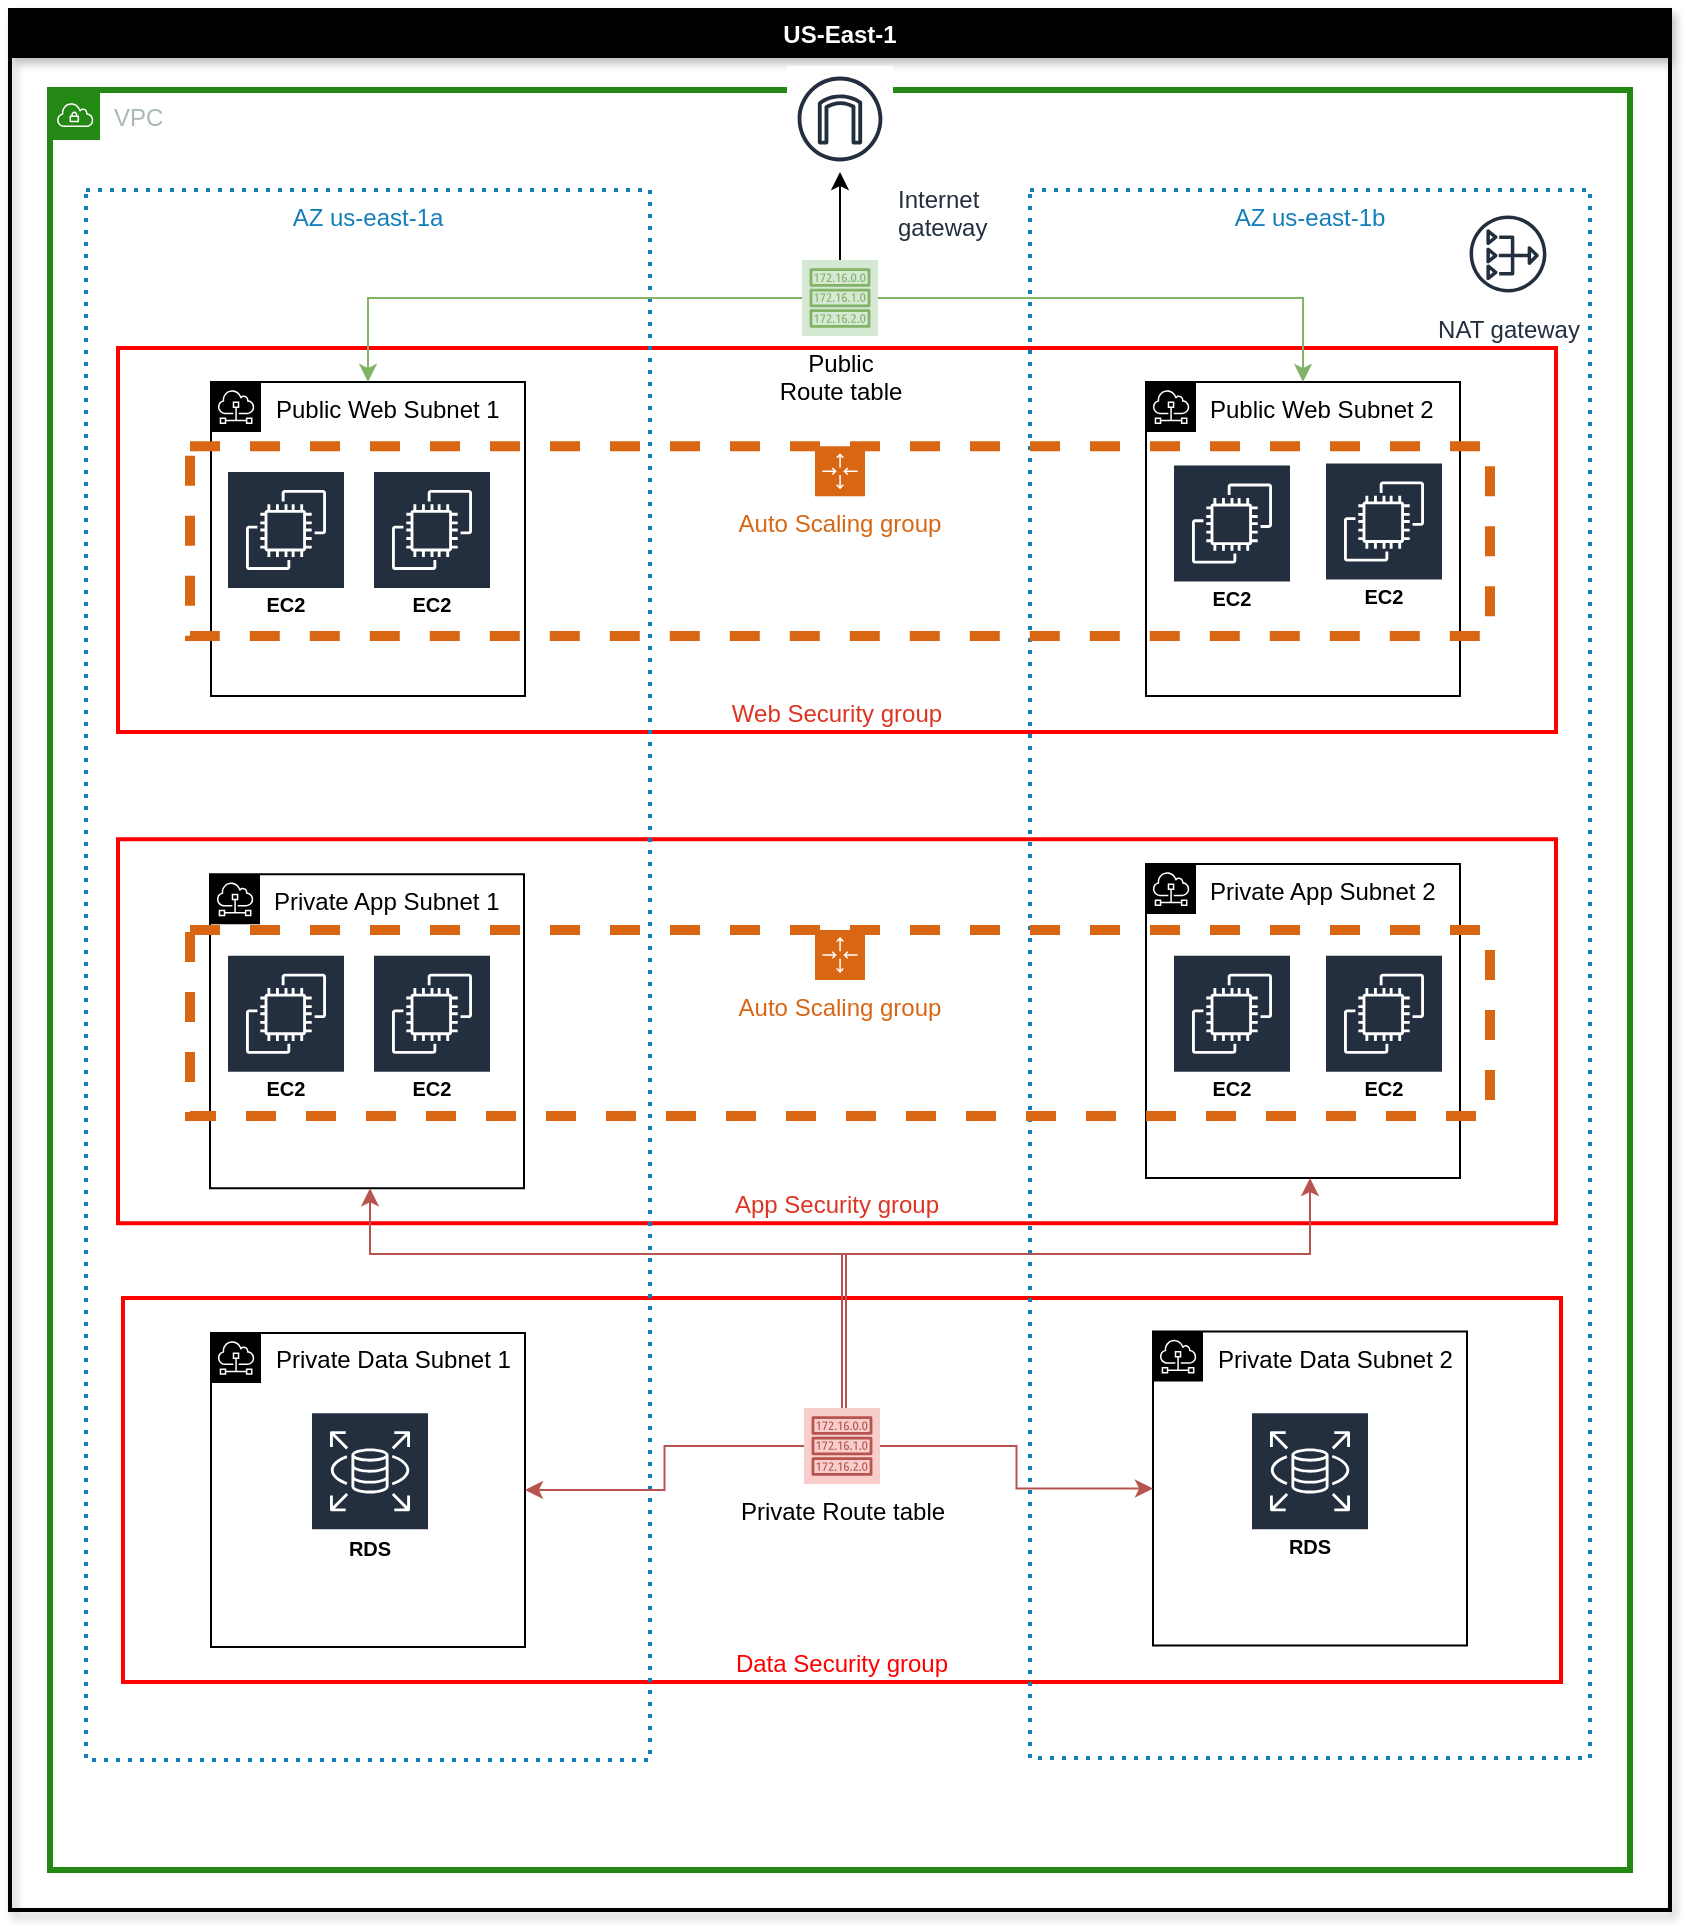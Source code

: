 <mxfile version="18.1.1" type="github">
  <diagram id="zS0Se3hdwLQitdmpyFe8" name="Page-1">
    <mxGraphModel dx="2426" dy="1358" grid="0" gridSize="10" guides="1" tooltips="1" connect="1" arrows="1" fold="1" page="1" pageScale="1" pageWidth="850" pageHeight="1100" background="#FFFFFF" math="0" shadow="0">
      <root>
        <mxCell id="0" />
        <mxCell id="1" parent="0" />
        <mxCell id="SHP_Qj0Nu9hd27TtDfnc-43" value="Data Security group" style="fillColor=none;strokeColor=#FF0000;verticalAlign=bottom;fontStyle=0;rounded=0;shadow=0;sketch=0;align=center;labelBorderColor=none;fontColor=#FF0000;strokeWidth=2;" vertex="1" parent="1">
          <mxGeometry x="66.5" y="734" width="719" height="192" as="geometry" />
        </mxCell>
        <mxCell id="SHP_Qj0Nu9hd27TtDfnc-41" value="App Security group" style="fillColor=none;strokeColor=#FF0000;verticalAlign=bottom;fontStyle=0;fontColor=#DD3522;rounded=0;shadow=0;sketch=0;align=center;strokeWidth=2;" vertex="1" parent="1">
          <mxGeometry x="64" y="504.62" width="719" height="192" as="geometry" />
        </mxCell>
        <mxCell id="SHP_Qj0Nu9hd27TtDfnc-40" value="Web Security group" style="fillColor=none;strokeColor=#FF0000;verticalAlign=bottom;fontStyle=0;fontColor=#DD3522;rounded=0;shadow=0;sketch=0;align=center;strokeWidth=2;" vertex="1" parent="1">
          <mxGeometry x="64" y="259" width="719" height="192" as="geometry" />
        </mxCell>
        <mxCell id="NRysxFIgi6pyTUOMa4tL-1" value="US-East-1" style="swimlane;container=0;strokeWidth=2;glass=0;shadow=1;rounded=0;fillColor=#000000;fontColor=#FFFFFF;" parent="1" vertex="1">
          <mxGeometry x="10" y="90" width="830" height="950" as="geometry" />
        </mxCell>
        <mxCell id="NRysxFIgi6pyTUOMa4tL-2" value="VPC" style="points=[[0,0],[0.25,0],[0.5,0],[0.75,0],[1,0],[1,0.25],[1,0.5],[1,0.75],[1,1],[0.75,1],[0.5,1],[0.25,1],[0,1],[0,0.75],[0,0.5],[0,0.25]];outlineConnect=0;gradientColor=none;html=1;whiteSpace=wrap;fontSize=12;fontStyle=0;container=0;pointerEvents=0;collapsible=0;recursiveResize=0;shape=mxgraph.aws4.group;grIcon=mxgraph.aws4.group_vpc;strokeColor=#248814;fillColor=none;verticalAlign=top;align=left;spacingLeft=30;fontColor=#AAB7B8;dashed=0;strokeWidth=3;" parent="1" vertex="1">
          <mxGeometry x="30" y="130" width="790" height="890" as="geometry" />
        </mxCell>
        <mxCell id="NRysxFIgi6pyTUOMa4tL-7" value="AZ us-east-1a" style="fillColor=none;strokeColor=#147EBA;dashed=1;verticalAlign=top;fontStyle=0;fontColor=#147EBA;container=0;strokeWidth=2;dashPattern=1 2;" parent="1" vertex="1">
          <mxGeometry x="48" y="180" width="282" height="785" as="geometry" />
        </mxCell>
        <mxCell id="NRysxFIgi6pyTUOMa4tL-6" value="AZ us-east-1b" style="fillColor=none;strokeColor=#147EBA;dashed=1;verticalAlign=top;fontStyle=0;fontColor=#147EBA;container=0;strokeWidth=2;dashPattern=1 2;" parent="1" vertex="1">
          <mxGeometry x="520" y="180" width="280" height="784" as="geometry" />
        </mxCell>
        <mxCell id="NRysxFIgi6pyTUOMa4tL-18" value="Public Web Subnet 1" style="sketch=0;outlineConnect=0;html=1;whiteSpace=wrap;fontSize=12;fontStyle=0;shape=mxgraph.aws4.group;grIcon=mxgraph.aws4.group_subnet;verticalAlign=top;align=left;spacingLeft=30;dashed=0;container=0;aspect=fixed;" parent="1" vertex="1">
          <mxGeometry x="110.5" y="276" width="157" height="157" as="geometry" />
        </mxCell>
        <mxCell id="NRysxFIgi6pyTUOMa4tL-19" value="Private App Subnet 1" style="sketch=0;outlineConnect=0;html=1;whiteSpace=wrap;fontSize=12;fontStyle=0;shape=mxgraph.aws4.group;grIcon=mxgraph.aws4.group_subnet;verticalAlign=top;align=left;spacingLeft=30;dashed=0;container=0;aspect=fixed;" parent="1" vertex="1">
          <mxGeometry x="110" y="522.13" width="157" height="157" as="geometry" />
        </mxCell>
        <mxCell id="NRysxFIgi6pyTUOMa4tL-20" value="Private Data Subnet 1" style="sketch=0;outlineConnect=0;html=1;whiteSpace=wrap;fontSize=12;fontStyle=0;shape=mxgraph.aws4.group;grIcon=mxgraph.aws4.group_subnet;verticalAlign=top;align=left;spacingLeft=30;dashed=0;container=0;aspect=fixed;" parent="1" vertex="1">
          <mxGeometry x="110.5" y="751.49" width="157" height="157" as="geometry" />
        </mxCell>
        <mxCell id="NRysxFIgi6pyTUOMa4tL-21" value="Public Web Subnet 2" style="sketch=0;outlineConnect=0;html=1;whiteSpace=wrap;fontSize=12;fontStyle=0;shape=mxgraph.aws4.group;grIcon=mxgraph.aws4.group_subnet;verticalAlign=top;align=left;spacingLeft=30;dashed=0;container=0;aspect=fixed;" parent="1" vertex="1">
          <mxGeometry x="578" y="276" width="157" height="157" as="geometry" />
        </mxCell>
        <mxCell id="NRysxFIgi6pyTUOMa4tL-22" value="Private App Subnet 2" style="sketch=0;outlineConnect=0;html=1;whiteSpace=wrap;fontSize=12;fontStyle=0;shape=mxgraph.aws4.group;grIcon=mxgraph.aws4.group_subnet;verticalAlign=top;align=left;spacingLeft=30;dashed=0;container=0;aspect=fixed;" parent="1" vertex="1">
          <mxGeometry x="578" y="517" width="157" height="157" as="geometry" />
        </mxCell>
        <mxCell id="NRysxFIgi6pyTUOMa4tL-23" value="Private Data Subnet 2" style="sketch=0;outlineConnect=0;html=1;whiteSpace=wrap;fontSize=12;fontStyle=0;shape=mxgraph.aws4.group;grIcon=mxgraph.aws4.group_subnet;verticalAlign=top;align=left;spacingLeft=30;dashed=0;container=0;aspect=fixed;" parent="1" vertex="1">
          <mxGeometry x="581.5" y="750.81" width="157" height="157" as="geometry" />
        </mxCell>
        <mxCell id="NRysxFIgi6pyTUOMa4tL-25" value="Internet&#xa;gateway" style="sketch=0;outlineConnect=0;fontColor=#232F3E;gradientColor=none;strokeColor=#232F3E;fillColor=#ffffff;dashed=0;verticalLabelPosition=bottom;verticalAlign=top;align=left;html=1;fontSize=12;fontStyle=0;aspect=fixed;shape=mxgraph.aws4.resourceIcon;resIcon=mxgraph.aws4.internet_gateway;container=0;labelPosition=right;" parent="1" vertex="1">
          <mxGeometry x="398.5" y="118" width="53" height="53" as="geometry" />
        </mxCell>
        <mxCell id="NRysxFIgi6pyTUOMa4tL-32" value="&lt;font&gt;EC2&lt;/font&gt;" style="sketch=0;outlineConnect=0;fontColor=#000000;gradientColor=none;strokeColor=#ffffff;fillColor=#232F3E;dashed=0;verticalLabelPosition=middle;verticalAlign=bottom;align=center;html=1;whiteSpace=wrap;fontSize=10;fontStyle=1;spacing=3;shape=mxgraph.aws4.productIcon;prIcon=mxgraph.aws4.ec2;container=0;" parent="1" vertex="1">
          <mxGeometry x="118" y="319.99" width="60" height="77.5" as="geometry" />
        </mxCell>
        <mxCell id="NRysxFIgi6pyTUOMa4tL-33" value="&lt;font&gt;EC2&lt;/font&gt;" style="sketch=0;outlineConnect=0;fontColor=#000000;gradientColor=none;strokeColor=#ffffff;fillColor=#232F3E;dashed=0;verticalLabelPosition=middle;verticalAlign=bottom;align=center;html=1;whiteSpace=wrap;fontSize=10;fontStyle=1;spacing=3;shape=mxgraph.aws4.productIcon;prIcon=mxgraph.aws4.ec2;container=0;" parent="1" vertex="1">
          <mxGeometry x="191" y="319.99" width="60" height="77.5" as="geometry" />
        </mxCell>
        <mxCell id="NRysxFIgi6pyTUOMa4tL-36" value="&lt;span style=&quot;&quot;&gt;EC2&lt;/span&gt;" style="sketch=0;outlineConnect=0;fontColor=#000000;gradientColor=none;strokeColor=#ffffff;fillColor=#232F3E;dashed=0;verticalLabelPosition=middle;verticalAlign=bottom;align=center;html=1;whiteSpace=wrap;fontSize=10;fontStyle=1;spacing=3;shape=mxgraph.aws4.productIcon;prIcon=mxgraph.aws4.ec2;container=0;" parent="1" vertex="1">
          <mxGeometry x="591" y="316.81" width="60" height="77.5" as="geometry" />
        </mxCell>
        <mxCell id="NRysxFIgi6pyTUOMa4tL-37" value="&lt;span style=&quot;&quot;&gt;EC2&lt;/span&gt;" style="sketch=0;outlineConnect=0;fontColor=#000000;gradientColor=none;strokeColor=#ffffff;fillColor=#232F3E;dashed=0;verticalLabelPosition=middle;verticalAlign=bottom;align=center;html=1;whiteSpace=wrap;fontSize=10;fontStyle=1;spacing=3;shape=mxgraph.aws4.productIcon;prIcon=mxgraph.aws4.ec2;container=0;" parent="1" vertex="1">
          <mxGeometry x="667" y="315.75" width="60" height="77.5" as="geometry" />
        </mxCell>
        <mxCell id="NRysxFIgi6pyTUOMa4tL-157" value="Auto Scaling group" style="points=[[0,0],[0.25,0],[0.5,0],[0.75,0],[1,0],[1,0.25],[1,0.5],[1,0.75],[1,1],[0.75,1],[0.5,1],[0.25,1],[0,1],[0,0.75],[0,0.5],[0,0.25]];outlineConnect=0;gradientColor=none;html=1;whiteSpace=wrap;fontSize=12;fontStyle=0;container=0;pointerEvents=0;collapsible=0;recursiveResize=0;shape=mxgraph.aws4.groupCenter;grIcon=mxgraph.aws4.group_auto_scaling_group;grStroke=1;strokeColor=#D86613;fillColor=none;verticalAlign=top;align=center;fontColor=#D86613;dashed=1;spacingTop=25;strokeWidth=5;" parent="1" vertex="1">
          <mxGeometry x="100" y="308.12" width="650" height="94.88" as="geometry" />
        </mxCell>
        <mxCell id="NRysxFIgi6pyTUOMa4tL-38" value="&lt;font&gt;RDS&lt;/font&gt;" style="sketch=0;outlineConnect=0;fontColor=#000000;gradientColor=none;strokeColor=#ffffff;fillColor=#232F3E;dashed=0;verticalLabelPosition=middle;verticalAlign=bottom;align=center;html=1;whiteSpace=wrap;fontSize=10;fontStyle=1;spacing=3;shape=mxgraph.aws4.productIcon;prIcon=mxgraph.aws4.rds;container=0;" parent="1" vertex="1">
          <mxGeometry x="160" y="790.62" width="60" height="78.75" as="geometry" />
        </mxCell>
        <mxCell id="NRysxFIgi6pyTUOMa4tL-39" value="&lt;font&gt;RDS&lt;/font&gt;" style="sketch=0;outlineConnect=0;fontColor=#000000;gradientColor=none;strokeColor=#ffffff;fillColor=#232F3E;dashed=0;verticalLabelPosition=middle;verticalAlign=bottom;align=center;html=1;whiteSpace=wrap;fontSize=10;fontStyle=1;spacing=3;shape=mxgraph.aws4.productIcon;prIcon=mxgraph.aws4.rds;container=0;" parent="1" vertex="1">
          <mxGeometry x="630" y="790.62" width="60" height="77.38" as="geometry" />
        </mxCell>
        <mxCell id="NRysxFIgi6pyTUOMa4tL-160" value="" style="edgeStyle=orthogonalEdgeStyle;rounded=0;orthogonalLoop=1;jettySize=auto;html=1;fontColor=#FFFFFF;fillColor=#d5e8d4;strokeColor=#82b366;" parent="1" source="NRysxFIgi6pyTUOMa4tL-159" target="NRysxFIgi6pyTUOMa4tL-21" edge="1">
          <mxGeometry relative="1" as="geometry" />
        </mxCell>
        <mxCell id="NRysxFIgi6pyTUOMa4tL-161" value="" style="edgeStyle=orthogonalEdgeStyle;rounded=0;orthogonalLoop=1;jettySize=auto;html=1;fontColor=#FFFFFF;fillColor=#d5e8d4;strokeColor=#82b366;" parent="1" source="NRysxFIgi6pyTUOMa4tL-159" target="NRysxFIgi6pyTUOMa4tL-18" edge="1">
          <mxGeometry relative="1" as="geometry" />
        </mxCell>
        <mxCell id="NRysxFIgi6pyTUOMa4tL-169" value="" style="edgeStyle=orthogonalEdgeStyle;rounded=0;orthogonalLoop=1;jettySize=auto;html=1;fontColor=#FFFFFF;" parent="1" source="NRysxFIgi6pyTUOMa4tL-159" target="NRysxFIgi6pyTUOMa4tL-25" edge="1">
          <mxGeometry relative="1" as="geometry" />
        </mxCell>
        <mxCell id="NRysxFIgi6pyTUOMa4tL-159" value="Public &lt;br&gt;Route table" style="sketch=0;outlineConnect=0;strokeColor=#82b366;fillColor=#d5e8d4;dashed=0;verticalLabelPosition=bottom;verticalAlign=top;align=center;html=1;fontSize=12;fontStyle=0;aspect=fixed;shape=mxgraph.aws4.resourceIcon;resIcon=mxgraph.aws4.route_table;container=0;" parent="1" vertex="1">
          <mxGeometry x="406" y="215" width="38" height="38" as="geometry" />
        </mxCell>
        <mxCell id="NRysxFIgi6pyTUOMa4tL-34" value="&lt;font&gt;EC2&lt;/font&gt;" style="sketch=0;outlineConnect=0;fontColor=#000000;gradientColor=none;strokeColor=#ffffff;fillColor=#232F3E;dashed=0;verticalLabelPosition=middle;verticalAlign=bottom;align=center;html=1;whiteSpace=wrap;fontSize=10;fontStyle=1;spacing=3;shape=mxgraph.aws4.productIcon;prIcon=mxgraph.aws4.ec2;container=0;" parent="1" vertex="1">
          <mxGeometry x="591" y="561.87" width="60" height="77.5" as="geometry" />
        </mxCell>
        <mxCell id="NRysxFIgi6pyTUOMa4tL-35" value="&lt;span style=&quot;&quot;&gt;EC2&lt;/span&gt;" style="sketch=0;outlineConnect=0;fontColor=#000000;gradientColor=none;strokeColor=#ffffff;fillColor=#232F3E;dashed=0;verticalLabelPosition=middle;verticalAlign=bottom;align=center;html=1;whiteSpace=wrap;fontSize=10;fontStyle=1;spacing=3;shape=mxgraph.aws4.productIcon;prIcon=mxgraph.aws4.ec2;container=0;" parent="1" vertex="1">
          <mxGeometry x="667" y="561.88" width="60" height="77.5" as="geometry" />
        </mxCell>
        <mxCell id="NRysxFIgi6pyTUOMa4tL-41" value="Auto Scaling group" style="points=[[0,0],[0.25,0],[0.5,0],[0.75,0],[1,0],[1,0.25],[1,0.5],[1,0.75],[1,1],[0.75,1],[0.5,1],[0.25,1],[0,1],[0,0.75],[0,0.5],[0,0.25]];outlineConnect=0;gradientColor=none;html=1;whiteSpace=wrap;fontSize=12;fontStyle=0;container=0;pointerEvents=0;collapsible=0;recursiveResize=0;shape=mxgraph.aws4.groupCenter;grIcon=mxgraph.aws4.group_auto_scaling_group;grStroke=1;strokeColor=#D86613;fillColor=none;verticalAlign=top;align=center;fontColor=#D86613;dashed=1;spacingTop=25;strokeWidth=5;" parent="1" vertex="1">
          <mxGeometry x="100" y="550" width="650" height="93" as="geometry" />
        </mxCell>
        <mxCell id="NRysxFIgi6pyTUOMa4tL-31" value="&lt;font&gt;EC2&lt;/font&gt;" style="sketch=0;outlineConnect=0;fontColor=#000000;gradientColor=none;strokeColor=#ffffff;fillColor=#232F3E;dashed=0;verticalLabelPosition=middle;verticalAlign=bottom;align=center;html=1;whiteSpace=wrap;fontSize=10;fontStyle=1;spacing=3;shape=mxgraph.aws4.productIcon;prIcon=mxgraph.aws4.ec2;container=0;" parent="1" vertex="1">
          <mxGeometry x="191" y="561.87" width="60" height="77.5" as="geometry" />
        </mxCell>
        <mxCell id="NRysxFIgi6pyTUOMa4tL-30" value="&lt;font&gt;EC2&lt;/font&gt;" style="sketch=0;outlineConnect=0;fontColor=#000000;gradientColor=none;strokeColor=#ffffff;fillColor=#232F3E;dashed=0;verticalLabelPosition=middle;verticalAlign=bottom;align=center;html=1;whiteSpace=wrap;fontSize=10;fontStyle=1;spacing=3;shape=mxgraph.aws4.productIcon;prIcon=mxgraph.aws4.ec2;container=0;" parent="1" vertex="1">
          <mxGeometry x="118" y="561.88" width="60" height="77.5" as="geometry" />
        </mxCell>
        <mxCell id="SHP_Qj0Nu9hd27TtDfnc-10" value="" style="edgeStyle=orthogonalEdgeStyle;rounded=0;orthogonalLoop=1;jettySize=auto;html=1;fillColor=#f8cecc;strokeColor=#b85450;" edge="1" parent="1" source="SHP_Qj0Nu9hd27TtDfnc-1" target="NRysxFIgi6pyTUOMa4tL-23">
          <mxGeometry relative="1" as="geometry" />
        </mxCell>
        <mxCell id="SHP_Qj0Nu9hd27TtDfnc-11" value="" style="edgeStyle=orthogonalEdgeStyle;rounded=0;orthogonalLoop=1;jettySize=auto;html=1;fillColor=#f8cecc;strokeColor=#b85450;" edge="1" parent="1" source="SHP_Qj0Nu9hd27TtDfnc-1" target="NRysxFIgi6pyTUOMa4tL-20">
          <mxGeometry relative="1" as="geometry" />
        </mxCell>
        <mxCell id="SHP_Qj0Nu9hd27TtDfnc-26" style="edgeStyle=orthogonalEdgeStyle;rounded=0;orthogonalLoop=1;jettySize=auto;html=1;fillColor=#f8cecc;strokeColor=#b85450;" edge="1" parent="1" source="SHP_Qj0Nu9hd27TtDfnc-1" target="NRysxFIgi6pyTUOMa4tL-19">
          <mxGeometry relative="1" as="geometry">
            <Array as="points">
              <mxPoint x="428" y="712" />
              <mxPoint x="190" y="712" />
            </Array>
          </mxGeometry>
        </mxCell>
        <mxCell id="SHP_Qj0Nu9hd27TtDfnc-30" value="" style="edgeStyle=orthogonalEdgeStyle;rounded=0;orthogonalLoop=1;jettySize=auto;html=1;fillColor=#f8cecc;strokeColor=#b85450;" edge="1" parent="1" source="SHP_Qj0Nu9hd27TtDfnc-1" target="NRysxFIgi6pyTUOMa4tL-22">
          <mxGeometry relative="1" as="geometry">
            <Array as="points">
              <mxPoint x="660" y="712" />
            </Array>
          </mxGeometry>
        </mxCell>
        <mxCell id="SHP_Qj0Nu9hd27TtDfnc-1" value="Private Route table" style="sketch=0;outlineConnect=0;strokeColor=#b85450;fillColor=#f8cecc;dashed=0;verticalLabelPosition=bottom;verticalAlign=top;align=center;html=1;fontSize=12;fontStyle=0;aspect=fixed;shape=mxgraph.aws4.resourceIcon;resIcon=mxgraph.aws4.route_table;" vertex="1" parent="1">
          <mxGeometry x="407" y="789" width="38" height="38" as="geometry" />
        </mxCell>
        <mxCell id="SHP_Qj0Nu9hd27TtDfnc-44" value="NAT gateway" style="sketch=0;outlineConnect=0;fontColor=#232F3E;gradientColor=none;strokeColor=#232F3E;fillColor=#ffffff;dashed=0;verticalLabelPosition=bottom;verticalAlign=top;align=center;html=1;fontSize=12;fontStyle=0;aspect=fixed;shape=mxgraph.aws4.resourceIcon;resIcon=mxgraph.aws4.nat_gateway;rounded=0;shadow=0;labelBorderColor=none;" vertex="1" parent="1">
          <mxGeometry x="735" y="188" width="48" height="48" as="geometry" />
        </mxCell>
      </root>
    </mxGraphModel>
  </diagram>
</mxfile>
